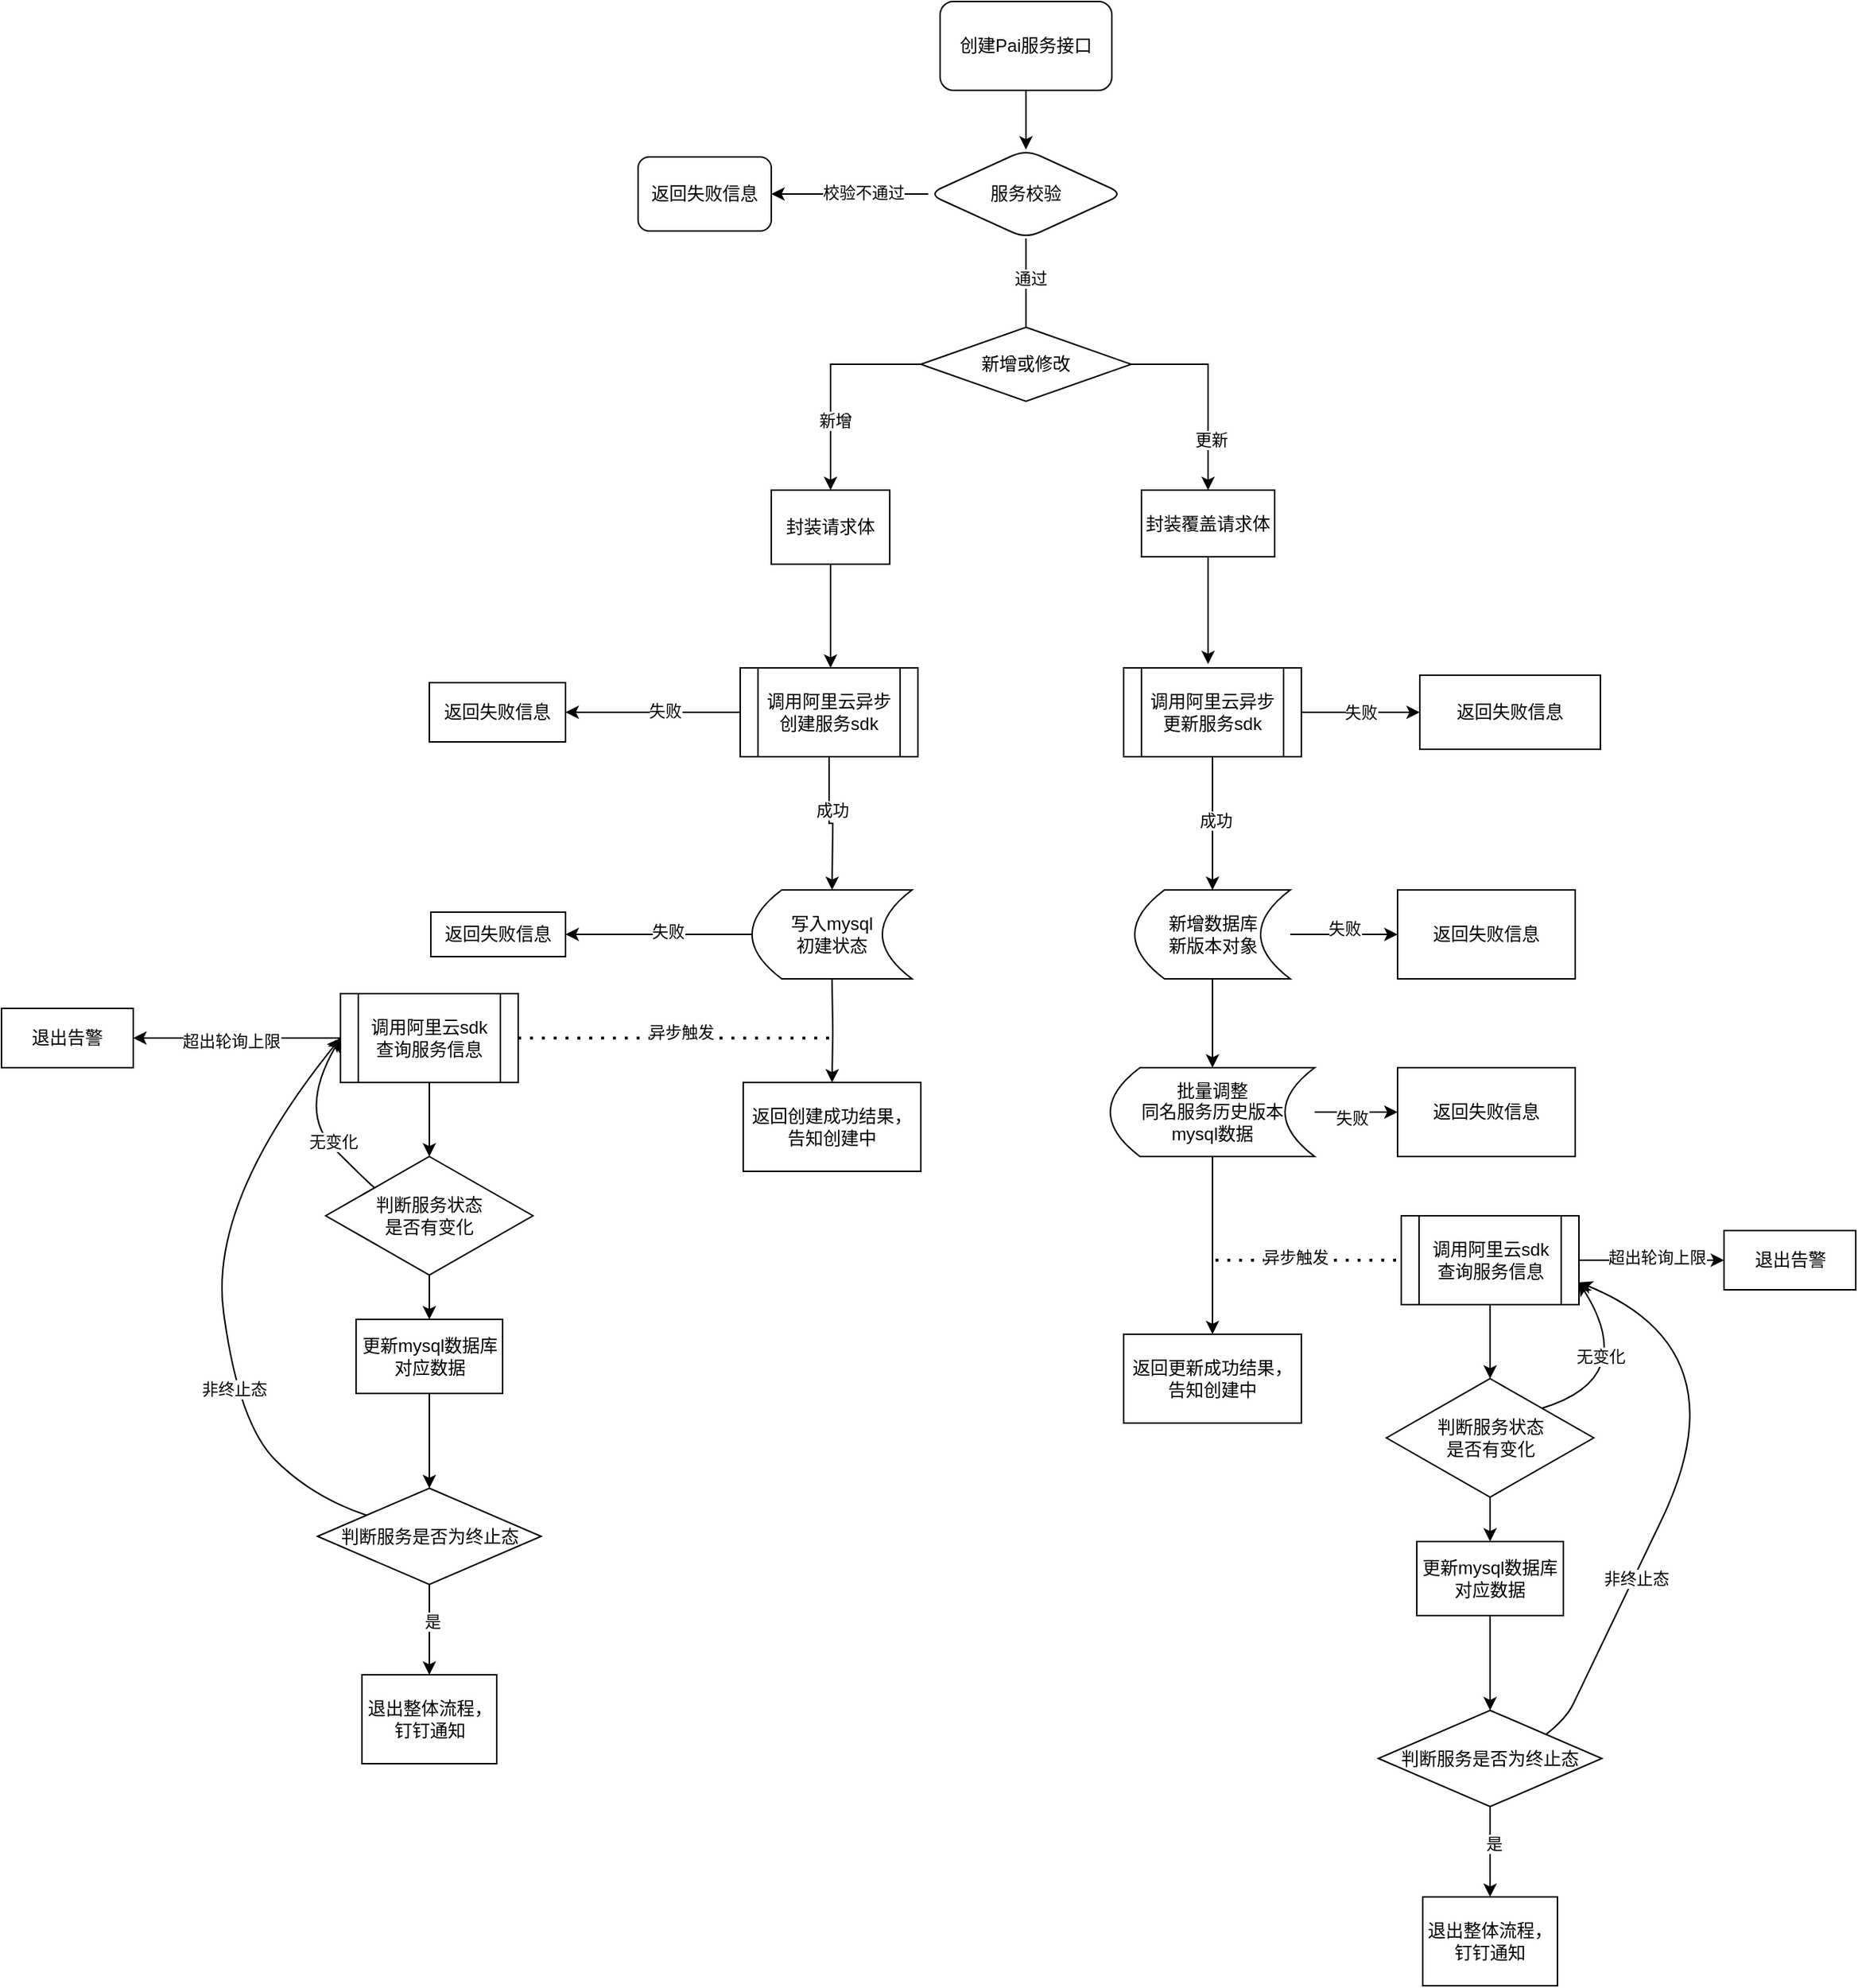<mxfile version="24.7.7">
  <diagram name="第 1 页" id="3D8wCCYfvHKOLse7FX9S">
    <mxGraphModel dx="1853" dy="651" grid="1" gridSize="10" guides="1" tooltips="1" connect="1" arrows="1" fold="1" page="1" pageScale="1" pageWidth="827" pageHeight="1169" math="0" shadow="0">
      <root>
        <mxCell id="0" />
        <mxCell id="1" parent="0" />
        <mxCell id="6Ara_hWOSPcM3JgTyZOW-5" value="" style="edgeStyle=orthogonalEdgeStyle;rounded=0;orthogonalLoop=1;jettySize=auto;html=1;" parent="1" source="6Ara_hWOSPcM3JgTyZOW-1" target="6Ara_hWOSPcM3JgTyZOW-4" edge="1">
          <mxGeometry relative="1" as="geometry" />
        </mxCell>
        <mxCell id="6Ara_hWOSPcM3JgTyZOW-1" value="创建Pai服务接口" style="rounded=1;whiteSpace=wrap;html=1;" parent="1" vertex="1">
          <mxGeometry x="294" y="100" width="116" height="60" as="geometry" />
        </mxCell>
        <mxCell id="6Ara_hWOSPcM3JgTyZOW-7" value="" style="edgeStyle=orthogonalEdgeStyle;rounded=0;orthogonalLoop=1;jettySize=auto;html=1;" parent="1" source="6Ara_hWOSPcM3JgTyZOW-4" target="6Ara_hWOSPcM3JgTyZOW-6" edge="1">
          <mxGeometry relative="1" as="geometry" />
        </mxCell>
        <mxCell id="6Ara_hWOSPcM3JgTyZOW-8" value="校验不通过" style="edgeLabel;html=1;align=center;verticalAlign=middle;resizable=0;points=[];" parent="6Ara_hWOSPcM3JgTyZOW-7" vertex="1" connectable="0">
          <mxGeometry x="-0.163" y="-1" relative="1" as="geometry">
            <mxPoint as="offset" />
          </mxGeometry>
        </mxCell>
        <mxCell id="6Ara_hWOSPcM3JgTyZOW-10" value="" style="edgeStyle=orthogonalEdgeStyle;rounded=0;orthogonalLoop=1;jettySize=auto;html=1;" parent="1" source="6Ara_hWOSPcM3JgTyZOW-4" edge="1">
          <mxGeometry relative="1" as="geometry">
            <mxPoint x="352" y="330" as="targetPoint" />
          </mxGeometry>
        </mxCell>
        <mxCell id="6Ara_hWOSPcM3JgTyZOW-11" value="通过" style="edgeLabel;html=1;align=center;verticalAlign=middle;resizable=0;points=[];" parent="6Ara_hWOSPcM3JgTyZOW-10" vertex="1" connectable="0">
          <mxGeometry x="-0.25" y="3" relative="1" as="geometry">
            <mxPoint as="offset" />
          </mxGeometry>
        </mxCell>
        <mxCell id="6Ara_hWOSPcM3JgTyZOW-4" value="服务校验" style="rhombus;whiteSpace=wrap;html=1;rounded=1;" parent="1" vertex="1">
          <mxGeometry x="286" y="200" width="132" height="60" as="geometry" />
        </mxCell>
        <mxCell id="6Ara_hWOSPcM3JgTyZOW-6" value="返回失败信息" style="whiteSpace=wrap;html=1;rounded=1;" parent="1" vertex="1">
          <mxGeometry x="90" y="205" width="90" height="50" as="geometry" />
        </mxCell>
        <mxCell id="6Ara_hWOSPcM3JgTyZOW-18" value="" style="edgeStyle=orthogonalEdgeStyle;rounded=0;orthogonalLoop=1;jettySize=auto;html=1;" parent="1" source="6Ara_hWOSPcM3JgTyZOW-16" target="6Ara_hWOSPcM3JgTyZOW-17" edge="1">
          <mxGeometry relative="1" as="geometry" />
        </mxCell>
        <mxCell id="6Ara_hWOSPcM3JgTyZOW-19" value="失败" style="edgeLabel;html=1;align=center;verticalAlign=middle;resizable=0;points=[];" parent="6Ara_hWOSPcM3JgTyZOW-18" vertex="1" connectable="0">
          <mxGeometry x="-0.125" y="-1" relative="1" as="geometry">
            <mxPoint as="offset" />
          </mxGeometry>
        </mxCell>
        <mxCell id="6Ara_hWOSPcM3JgTyZOW-44" value="" style="edgeStyle=orthogonalEdgeStyle;rounded=0;orthogonalLoop=1;jettySize=auto;html=1;" parent="1" source="6Ara_hWOSPcM3JgTyZOW-16" edge="1">
          <mxGeometry relative="1" as="geometry">
            <mxPoint x="221" y="700" as="targetPoint" />
          </mxGeometry>
        </mxCell>
        <mxCell id="Kd3mIDDI3rd_kEx0YePV-1" value="成功" style="edgeLabel;html=1;align=center;verticalAlign=middle;resizable=0;points=[];" parent="6Ara_hWOSPcM3JgTyZOW-44" vertex="1" connectable="0">
          <mxGeometry x="-0.233" y="2" relative="1" as="geometry">
            <mxPoint as="offset" />
          </mxGeometry>
        </mxCell>
        <mxCell id="6Ara_hWOSPcM3JgTyZOW-16" value="调用阿里云异步创建服务sdk" style="shape=process;whiteSpace=wrap;html=1;backgroundOutline=1;" parent="1" vertex="1">
          <mxGeometry x="159" y="550" width="120" height="60" as="geometry" />
        </mxCell>
        <mxCell id="6Ara_hWOSPcM3JgTyZOW-17" value="返回失败信息" style="whiteSpace=wrap;html=1;" parent="1" vertex="1">
          <mxGeometry x="-51" y="560" width="92" height="40" as="geometry" />
        </mxCell>
        <mxCell id="6Ara_hWOSPcM3JgTyZOW-43" value="返回创建成功结果，&lt;div&gt;告知创建中&lt;/div&gt;" style="rounded=0;whiteSpace=wrap;html=1;" parent="1" vertex="1">
          <mxGeometry x="161" y="830" width="120" height="60" as="geometry" />
        </mxCell>
        <mxCell id="6Ara_hWOSPcM3JgTyZOW-48" value="" style="edgeStyle=orthogonalEdgeStyle;rounded=0;orthogonalLoop=1;jettySize=auto;html=1;" parent="1" target="6Ara_hWOSPcM3JgTyZOW-43" edge="1">
          <mxGeometry relative="1" as="geometry">
            <mxPoint x="221" y="760" as="sourcePoint" />
          </mxGeometry>
        </mxCell>
        <mxCell id="DKTNX7auM6-XLl19KS3g-47" value="" style="edgeStyle=orthogonalEdgeStyle;rounded=0;orthogonalLoop=1;jettySize=auto;html=1;" edge="1" parent="1" source="Kd3mIDDI3rd_kEx0YePV-2" target="DKTNX7auM6-XLl19KS3g-46">
          <mxGeometry relative="1" as="geometry" />
        </mxCell>
        <mxCell id="DKTNX7auM6-XLl19KS3g-48" value="失败" style="edgeLabel;html=1;align=center;verticalAlign=middle;resizable=0;points=[];" vertex="1" connectable="0" parent="DKTNX7auM6-XLl19KS3g-47">
          <mxGeometry x="-0.095" y="-2" relative="1" as="geometry">
            <mxPoint as="offset" />
          </mxGeometry>
        </mxCell>
        <mxCell id="Kd3mIDDI3rd_kEx0YePV-2" value="写入mysql&lt;div&gt;初建状态&lt;/div&gt;" style="shape=dataStorage;whiteSpace=wrap;html=1;fixedSize=1;" parent="1" vertex="1">
          <mxGeometry x="167" y="700" width="108" height="60" as="geometry" />
        </mxCell>
        <mxCell id="Kd3mIDDI3rd_kEx0YePV-7" value="" style="edgeStyle=orthogonalEdgeStyle;rounded=0;orthogonalLoop=1;jettySize=auto;html=1;" parent="1" source="Kd3mIDDI3rd_kEx0YePV-4" target="Kd3mIDDI3rd_kEx0YePV-6" edge="1">
          <mxGeometry relative="1" as="geometry" />
        </mxCell>
        <mxCell id="DKTNX7auM6-XLl19KS3g-24" value="" style="edgeStyle=orthogonalEdgeStyle;rounded=0;orthogonalLoop=1;jettySize=auto;html=1;" edge="1" parent="1" source="Kd3mIDDI3rd_kEx0YePV-4" target="DKTNX7auM6-XLl19KS3g-23">
          <mxGeometry relative="1" as="geometry" />
        </mxCell>
        <mxCell id="DKTNX7auM6-XLl19KS3g-25" value="超出轮询上限" style="edgeLabel;html=1;align=center;verticalAlign=middle;resizable=0;points=[];" vertex="1" connectable="0" parent="DKTNX7auM6-XLl19KS3g-24">
          <mxGeometry x="0.067" y="2" relative="1" as="geometry">
            <mxPoint as="offset" />
          </mxGeometry>
        </mxCell>
        <mxCell id="Kd3mIDDI3rd_kEx0YePV-4" value="调用阿里云sdk&lt;div&gt;查询服务信息&lt;/div&gt;" style="shape=process;whiteSpace=wrap;html=1;backgroundOutline=1;" parent="1" vertex="1">
          <mxGeometry x="-111" y="770" width="120" height="60" as="geometry" />
        </mxCell>
        <mxCell id="Kd3mIDDI3rd_kEx0YePV-11" value="" style="edgeStyle=orthogonalEdgeStyle;rounded=0;orthogonalLoop=1;jettySize=auto;html=1;" parent="1" source="Kd3mIDDI3rd_kEx0YePV-6" edge="1" target="DKTNX7auM6-XLl19KS3g-12">
          <mxGeometry relative="1" as="geometry">
            <mxPoint x="-51" y="1040" as="targetPoint" />
          </mxGeometry>
        </mxCell>
        <mxCell id="Kd3mIDDI3rd_kEx0YePV-6" value="判断服务状态&lt;div&gt;是否有变化&lt;/div&gt;" style="rhombus;whiteSpace=wrap;html=1;" parent="1" vertex="1">
          <mxGeometry x="-121" y="880" width="140" height="80" as="geometry" />
        </mxCell>
        <mxCell id="DKTNX7auM6-XLl19KS3g-3" value="" style="edgeStyle=orthogonalEdgeStyle;rounded=0;orthogonalLoop=1;jettySize=auto;html=1;" edge="1" parent="1" source="DKTNX7auM6-XLl19KS3g-1" target="DKTNX7auM6-XLl19KS3g-2">
          <mxGeometry relative="1" as="geometry" />
        </mxCell>
        <mxCell id="DKTNX7auM6-XLl19KS3g-4" value="新增" style="edgeLabel;html=1;align=center;verticalAlign=middle;resizable=0;points=[];" vertex="1" connectable="0" parent="DKTNX7auM6-XLl19KS3g-3">
          <mxGeometry x="0.354" y="3" relative="1" as="geometry">
            <mxPoint as="offset" />
          </mxGeometry>
        </mxCell>
        <mxCell id="DKTNX7auM6-XLl19KS3g-27" value="" style="edgeStyle=orthogonalEdgeStyle;rounded=0;orthogonalLoop=1;jettySize=auto;html=1;" edge="1" parent="1" source="DKTNX7auM6-XLl19KS3g-1" target="DKTNX7auM6-XLl19KS3g-26">
          <mxGeometry relative="1" as="geometry" />
        </mxCell>
        <mxCell id="DKTNX7auM6-XLl19KS3g-29" value="更新" style="edgeLabel;html=1;align=center;verticalAlign=middle;resizable=0;points=[];" vertex="1" connectable="0" parent="DKTNX7auM6-XLl19KS3g-27">
          <mxGeometry x="0.497" y="2" relative="1" as="geometry">
            <mxPoint as="offset" />
          </mxGeometry>
        </mxCell>
        <mxCell id="DKTNX7auM6-XLl19KS3g-1" value="新增或修改" style="rhombus;whiteSpace=wrap;html=1;" vertex="1" parent="1">
          <mxGeometry x="281" y="320" width="142" height="50" as="geometry" />
        </mxCell>
        <mxCell id="DKTNX7auM6-XLl19KS3g-5" style="edgeStyle=orthogonalEdgeStyle;rounded=0;orthogonalLoop=1;jettySize=auto;html=1;" edge="1" parent="1" source="DKTNX7auM6-XLl19KS3g-2" target="6Ara_hWOSPcM3JgTyZOW-16">
          <mxGeometry relative="1" as="geometry">
            <mxPoint x="220" y="510" as="targetPoint" />
            <Array as="points">
              <mxPoint x="220" y="610" />
              <mxPoint x="220" y="610" />
            </Array>
          </mxGeometry>
        </mxCell>
        <mxCell id="DKTNX7auM6-XLl19KS3g-2" value="封装请求体" style="whiteSpace=wrap;html=1;" vertex="1" parent="1">
          <mxGeometry x="180" y="430" width="80" height="50" as="geometry" />
        </mxCell>
        <mxCell id="DKTNX7auM6-XLl19KS3g-6" value="" style="endArrow=none;dashed=1;html=1;dashPattern=1 3;strokeWidth=2;rounded=0;" edge="1" parent="1" source="Kd3mIDDI3rd_kEx0YePV-4">
          <mxGeometry width="50" height="50" relative="1" as="geometry">
            <mxPoint x="199" y="820" as="sourcePoint" />
            <mxPoint x="219" y="800" as="targetPoint" />
          </mxGeometry>
        </mxCell>
        <mxCell id="DKTNX7auM6-XLl19KS3g-7" value="异步触发" style="edgeLabel;html=1;align=center;verticalAlign=middle;resizable=0;points=[];" vertex="1" connectable="0" parent="DKTNX7auM6-XLl19KS3g-6">
          <mxGeometry x="0.048" y="4" relative="1" as="geometry">
            <mxPoint as="offset" />
          </mxGeometry>
        </mxCell>
        <mxCell id="DKTNX7auM6-XLl19KS3g-14" value="" style="edgeStyle=orthogonalEdgeStyle;rounded=0;orthogonalLoop=1;jettySize=auto;html=1;" edge="1" parent="1" source="DKTNX7auM6-XLl19KS3g-12" target="DKTNX7auM6-XLl19KS3g-13">
          <mxGeometry relative="1" as="geometry" />
        </mxCell>
        <mxCell id="DKTNX7auM6-XLl19KS3g-12" value="更新mysql数据库&lt;div&gt;对应数据&lt;/div&gt;" style="rounded=0;whiteSpace=wrap;html=1;" vertex="1" parent="1">
          <mxGeometry x="-100.5" y="990" width="99" height="50" as="geometry" />
        </mxCell>
        <mxCell id="DKTNX7auM6-XLl19KS3g-20" value="" style="edgeStyle=orthogonalEdgeStyle;rounded=0;orthogonalLoop=1;jettySize=auto;html=1;" edge="1" parent="1" source="DKTNX7auM6-XLl19KS3g-13" target="DKTNX7auM6-XLl19KS3g-22">
          <mxGeometry relative="1" as="geometry">
            <mxPoint x="-51" y="1220" as="targetPoint" />
          </mxGeometry>
        </mxCell>
        <mxCell id="DKTNX7auM6-XLl19KS3g-21" value="是" style="edgeLabel;html=1;align=center;verticalAlign=middle;resizable=0;points=[];" vertex="1" connectable="0" parent="DKTNX7auM6-XLl19KS3g-20">
          <mxGeometry x="-0.176" y="2" relative="1" as="geometry">
            <mxPoint as="offset" />
          </mxGeometry>
        </mxCell>
        <mxCell id="DKTNX7auM6-XLl19KS3g-13" value="判断服务是否为终止态" style="rhombus;whiteSpace=wrap;html=1;rounded=0;" vertex="1" parent="1">
          <mxGeometry x="-126.5" y="1104" width="151" height="65" as="geometry" />
        </mxCell>
        <mxCell id="DKTNX7auM6-XLl19KS3g-15" value="" style="curved=1;endArrow=classic;html=1;rounded=0;entryX=0;entryY=0.5;entryDx=0;entryDy=0;" edge="1" parent="1" source="Kd3mIDDI3rd_kEx0YePV-6" target="Kd3mIDDI3rd_kEx0YePV-4">
          <mxGeometry width="50" height="50" relative="1" as="geometry">
            <mxPoint x="-140" y="900" as="sourcePoint" />
            <mxPoint x="-90" y="850" as="targetPoint" />
            <Array as="points">
              <mxPoint x="-90" y="900" />
              <mxPoint x="-140" y="850" />
            </Array>
          </mxGeometry>
        </mxCell>
        <mxCell id="DKTNX7auM6-XLl19KS3g-17" value="无变化" style="edgeLabel;html=1;align=center;verticalAlign=middle;resizable=0;points=[];" vertex="1" connectable="0" parent="DKTNX7auM6-XLl19KS3g-15">
          <mxGeometry x="-0.359" y="-3" relative="1" as="geometry">
            <mxPoint as="offset" />
          </mxGeometry>
        </mxCell>
        <mxCell id="DKTNX7auM6-XLl19KS3g-16" value="" style="curved=1;endArrow=classic;html=1;rounded=0;entryX=0;entryY=0.5;entryDx=0;entryDy=0;" edge="1" parent="1" source="DKTNX7auM6-XLl19KS3g-13" target="Kd3mIDDI3rd_kEx0YePV-4">
          <mxGeometry width="50" height="50" relative="1" as="geometry">
            <mxPoint x="-180" y="1110" as="sourcePoint" />
            <mxPoint x="-130" y="1060" as="targetPoint" />
            <Array as="points">
              <mxPoint x="-130" y="1110" />
              <mxPoint x="-180" y="1060" />
              <mxPoint x="-200" y="910" />
            </Array>
          </mxGeometry>
        </mxCell>
        <mxCell id="DKTNX7auM6-XLl19KS3g-18" value="非终止态" style="edgeLabel;html=1;align=center;verticalAlign=middle;resizable=0;points=[];" vertex="1" connectable="0" parent="DKTNX7auM6-XLl19KS3g-16">
          <mxGeometry x="-0.341" relative="1" as="geometry">
            <mxPoint as="offset" />
          </mxGeometry>
        </mxCell>
        <mxCell id="DKTNX7auM6-XLl19KS3g-22" value="退出整体流程，&lt;div&gt;钉钉通知&lt;/div&gt;" style="rounded=0;whiteSpace=wrap;html=1;" vertex="1" parent="1">
          <mxGeometry x="-96.5" y="1230" width="91" height="60" as="geometry" />
        </mxCell>
        <mxCell id="DKTNX7auM6-XLl19KS3g-23" value="退出告警" style="whiteSpace=wrap;html=1;" vertex="1" parent="1">
          <mxGeometry x="-340" y="780" width="89" height="40" as="geometry" />
        </mxCell>
        <mxCell id="DKTNX7auM6-XLl19KS3g-31" value="" style="edgeStyle=orthogonalEdgeStyle;rounded=0;orthogonalLoop=1;jettySize=auto;html=1;" edge="1" parent="1" source="DKTNX7auM6-XLl19KS3g-26">
          <mxGeometry relative="1" as="geometry">
            <mxPoint x="475" y="547.5" as="targetPoint" />
          </mxGeometry>
        </mxCell>
        <mxCell id="DKTNX7auM6-XLl19KS3g-26" value="封装覆盖请求体" style="whiteSpace=wrap;html=1;" vertex="1" parent="1">
          <mxGeometry x="430" y="430" width="90" height="45" as="geometry" />
        </mxCell>
        <mxCell id="DKTNX7auM6-XLl19KS3g-34" value="失败" style="edgeStyle=orthogonalEdgeStyle;rounded=0;orthogonalLoop=1;jettySize=auto;html=1;" edge="1" parent="1" source="DKTNX7auM6-XLl19KS3g-32" target="DKTNX7auM6-XLl19KS3g-33">
          <mxGeometry relative="1" as="geometry" />
        </mxCell>
        <mxCell id="DKTNX7auM6-XLl19KS3g-36" value="" style="edgeStyle=orthogonalEdgeStyle;rounded=0;orthogonalLoop=1;jettySize=auto;html=1;" edge="1" parent="1" source="DKTNX7auM6-XLl19KS3g-32" target="DKTNX7auM6-XLl19KS3g-35">
          <mxGeometry relative="1" as="geometry" />
        </mxCell>
        <mxCell id="DKTNX7auM6-XLl19KS3g-37" value="成功" style="edgeLabel;html=1;align=center;verticalAlign=middle;resizable=0;points=[];" vertex="1" connectable="0" parent="DKTNX7auM6-XLl19KS3g-36">
          <mxGeometry x="-0.044" y="2" relative="1" as="geometry">
            <mxPoint as="offset" />
          </mxGeometry>
        </mxCell>
        <mxCell id="DKTNX7auM6-XLl19KS3g-32" value="调用阿里云异步更新服务sdk" style="shape=process;whiteSpace=wrap;html=1;backgroundOutline=1;" vertex="1" parent="1">
          <mxGeometry x="418" y="550" width="120" height="60" as="geometry" />
        </mxCell>
        <mxCell id="DKTNX7auM6-XLl19KS3g-33" value="返回失败信息" style="whiteSpace=wrap;html=1;" vertex="1" parent="1">
          <mxGeometry x="618" y="555" width="122" height="50" as="geometry" />
        </mxCell>
        <mxCell id="DKTNX7auM6-XLl19KS3g-39" value="" style="edgeStyle=orthogonalEdgeStyle;rounded=0;orthogonalLoop=1;jettySize=auto;html=1;" edge="1" parent="1" source="DKTNX7auM6-XLl19KS3g-35" target="DKTNX7auM6-XLl19KS3g-38">
          <mxGeometry relative="1" as="geometry" />
        </mxCell>
        <mxCell id="DKTNX7auM6-XLl19KS3g-40" value="失败" style="edgeLabel;html=1;align=center;verticalAlign=middle;resizable=0;points=[];" vertex="1" connectable="0" parent="DKTNX7auM6-XLl19KS3g-39">
          <mxGeometry x="0.007" y="4" relative="1" as="geometry">
            <mxPoint as="offset" />
          </mxGeometry>
        </mxCell>
        <mxCell id="DKTNX7auM6-XLl19KS3g-42" value="" style="edgeStyle=orthogonalEdgeStyle;rounded=0;orthogonalLoop=1;jettySize=auto;html=1;" edge="1" parent="1" source="DKTNX7auM6-XLl19KS3g-35" target="DKTNX7auM6-XLl19KS3g-41">
          <mxGeometry relative="1" as="geometry" />
        </mxCell>
        <mxCell id="DKTNX7auM6-XLl19KS3g-35" value="新增数据库&lt;div&gt;新版本对象&lt;/div&gt;" style="shape=dataStorage;whiteSpace=wrap;html=1;fixedSize=1;" vertex="1" parent="1">
          <mxGeometry x="425.5" y="700" width="105" height="60" as="geometry" />
        </mxCell>
        <mxCell id="DKTNX7auM6-XLl19KS3g-38" value="返回失败信息" style="whiteSpace=wrap;html=1;" vertex="1" parent="1">
          <mxGeometry x="603" y="700" width="120" height="60" as="geometry" />
        </mxCell>
        <mxCell id="DKTNX7auM6-XLl19KS3g-44" value="" style="edgeStyle=orthogonalEdgeStyle;rounded=0;orthogonalLoop=1;jettySize=auto;html=1;" edge="1" parent="1" source="DKTNX7auM6-XLl19KS3g-41" target="DKTNX7auM6-XLl19KS3g-43">
          <mxGeometry relative="1" as="geometry" />
        </mxCell>
        <mxCell id="DKTNX7auM6-XLl19KS3g-45" value="失败" style="edgeLabel;html=1;align=center;verticalAlign=middle;resizable=0;points=[];" vertex="1" connectable="0" parent="DKTNX7auM6-XLl19KS3g-44">
          <mxGeometry x="-0.107" y="-4" relative="1" as="geometry">
            <mxPoint as="offset" />
          </mxGeometry>
        </mxCell>
        <mxCell id="DKTNX7auM6-XLl19KS3g-50" value="" style="edgeStyle=orthogonalEdgeStyle;rounded=0;orthogonalLoop=1;jettySize=auto;html=1;" edge="1" parent="1" source="DKTNX7auM6-XLl19KS3g-41" target="DKTNX7auM6-XLl19KS3g-49">
          <mxGeometry relative="1" as="geometry" />
        </mxCell>
        <mxCell id="DKTNX7auM6-XLl19KS3g-41" value="批量调整&lt;div&gt;同名服务历史版本&lt;/div&gt;&lt;div&gt;mysql数据&lt;/div&gt;" style="shape=dataStorage;whiteSpace=wrap;html=1;fixedSize=1;" vertex="1" parent="1">
          <mxGeometry x="409" y="820" width="138" height="60" as="geometry" />
        </mxCell>
        <mxCell id="DKTNX7auM6-XLl19KS3g-43" value="返回失败信息" style="whiteSpace=wrap;html=1;" vertex="1" parent="1">
          <mxGeometry x="603" y="820" width="120" height="60" as="geometry" />
        </mxCell>
        <mxCell id="DKTNX7auM6-XLl19KS3g-46" value="返回失败信息" style="whiteSpace=wrap;html=1;" vertex="1" parent="1">
          <mxGeometry x="-50" y="715" width="91" height="30" as="geometry" />
        </mxCell>
        <mxCell id="DKTNX7auM6-XLl19KS3g-49" value="返回更新成功结果，&lt;div&gt;告知创建中&lt;/div&gt;" style="whiteSpace=wrap;html=1;" vertex="1" parent="1">
          <mxGeometry x="418" y="1000" width="120" height="60" as="geometry" />
        </mxCell>
        <mxCell id="DKTNX7auM6-XLl19KS3g-51" value="" style="endArrow=none;dashed=1;html=1;dashPattern=1 3;strokeWidth=2;rounded=0;" edge="1" parent="1">
          <mxGeometry width="50" height="50" relative="1" as="geometry">
            <mxPoint x="480" y="950" as="sourcePoint" />
            <mxPoint x="603" y="950" as="targetPoint" />
          </mxGeometry>
        </mxCell>
        <mxCell id="DKTNX7auM6-XLl19KS3g-53" value="异步触发" style="edgeLabel;html=1;align=center;verticalAlign=middle;resizable=0;points=[];" vertex="1" connectable="0" parent="DKTNX7auM6-XLl19KS3g-51">
          <mxGeometry x="-0.122" y="2" relative="1" as="geometry">
            <mxPoint as="offset" />
          </mxGeometry>
        </mxCell>
        <mxCell id="DKTNX7auM6-XLl19KS3g-76" value="" style="edgeStyle=orthogonalEdgeStyle;rounded=0;orthogonalLoop=1;jettySize=auto;html=1;" edge="1" parent="1" source="DKTNX7auM6-XLl19KS3g-79" target="DKTNX7auM6-XLl19KS3g-81">
          <mxGeometry relative="1" as="geometry" />
        </mxCell>
        <mxCell id="DKTNX7auM6-XLl19KS3g-77" value="" style="edgeStyle=orthogonalEdgeStyle;rounded=0;orthogonalLoop=1;jettySize=auto;html=1;" edge="1" parent="1" source="DKTNX7auM6-XLl19KS3g-79" target="DKTNX7auM6-XLl19KS3g-88">
          <mxGeometry relative="1" as="geometry" />
        </mxCell>
        <mxCell id="DKTNX7auM6-XLl19KS3g-78" value="超出轮询上限" style="edgeLabel;html=1;align=center;verticalAlign=middle;resizable=0;points=[];" vertex="1" connectable="0" parent="DKTNX7auM6-XLl19KS3g-77">
          <mxGeometry x="0.067" y="2" relative="1" as="geometry">
            <mxPoint as="offset" />
          </mxGeometry>
        </mxCell>
        <mxCell id="DKTNX7auM6-XLl19KS3g-79" value="调用阿里云sdk&lt;div&gt;查询服务信息&lt;/div&gt;" style="shape=process;whiteSpace=wrap;html=1;backgroundOutline=1;" vertex="1" parent="1">
          <mxGeometry x="605.5" y="920" width="120" height="60" as="geometry" />
        </mxCell>
        <mxCell id="DKTNX7auM6-XLl19KS3g-80" value="" style="edgeStyle=orthogonalEdgeStyle;rounded=0;orthogonalLoop=1;jettySize=auto;html=1;" edge="1" parent="1" source="DKTNX7auM6-XLl19KS3g-81" target="DKTNX7auM6-XLl19KS3g-83">
          <mxGeometry relative="1" as="geometry">
            <mxPoint x="665.5" y="1190" as="targetPoint" />
          </mxGeometry>
        </mxCell>
        <mxCell id="DKTNX7auM6-XLl19KS3g-81" value="判断服务状态&lt;div&gt;是否有变化&lt;/div&gt;" style="rhombus;whiteSpace=wrap;html=1;" vertex="1" parent="1">
          <mxGeometry x="595.5" y="1030" width="140" height="80" as="geometry" />
        </mxCell>
        <mxCell id="DKTNX7auM6-XLl19KS3g-82" value="" style="edgeStyle=orthogonalEdgeStyle;rounded=0;orthogonalLoop=1;jettySize=auto;html=1;" edge="1" parent="1" source="DKTNX7auM6-XLl19KS3g-83" target="DKTNX7auM6-XLl19KS3g-86">
          <mxGeometry relative="1" as="geometry" />
        </mxCell>
        <mxCell id="DKTNX7auM6-XLl19KS3g-83" value="更新mysql数据库&lt;div&gt;对应数据&lt;/div&gt;" style="rounded=0;whiteSpace=wrap;html=1;" vertex="1" parent="1">
          <mxGeometry x="616" y="1140" width="99" height="50" as="geometry" />
        </mxCell>
        <mxCell id="DKTNX7auM6-XLl19KS3g-84" value="" style="edgeStyle=orthogonalEdgeStyle;rounded=0;orthogonalLoop=1;jettySize=auto;html=1;" edge="1" parent="1" source="DKTNX7auM6-XLl19KS3g-86" target="DKTNX7auM6-XLl19KS3g-87">
          <mxGeometry relative="1" as="geometry">
            <mxPoint x="665.5" y="1370" as="targetPoint" />
          </mxGeometry>
        </mxCell>
        <mxCell id="DKTNX7auM6-XLl19KS3g-85" value="是" style="edgeLabel;html=1;align=center;verticalAlign=middle;resizable=0;points=[];" vertex="1" connectable="0" parent="DKTNX7auM6-XLl19KS3g-84">
          <mxGeometry x="-0.176" y="2" relative="1" as="geometry">
            <mxPoint as="offset" />
          </mxGeometry>
        </mxCell>
        <mxCell id="DKTNX7auM6-XLl19KS3g-86" value="判断服务是否为终止态" style="rhombus;whiteSpace=wrap;html=1;rounded=0;" vertex="1" parent="1">
          <mxGeometry x="590" y="1254" width="151" height="65" as="geometry" />
        </mxCell>
        <mxCell id="DKTNX7auM6-XLl19KS3g-87" value="退出整体流程，&lt;div&gt;钉钉通知&lt;/div&gt;" style="rounded=0;whiteSpace=wrap;html=1;" vertex="1" parent="1">
          <mxGeometry x="620" y="1380" width="91" height="60" as="geometry" />
        </mxCell>
        <mxCell id="DKTNX7auM6-XLl19KS3g-88" value="退出告警" style="whiteSpace=wrap;html=1;" vertex="1" parent="1">
          <mxGeometry x="823.5" y="930" width="89" height="40" as="geometry" />
        </mxCell>
        <mxCell id="DKTNX7auM6-XLl19KS3g-89" value="" style="curved=1;endArrow=classic;html=1;rounded=0;exitX=1;exitY=0;exitDx=0;exitDy=0;entryX=1;entryY=0.75;entryDx=0;entryDy=0;" edge="1" parent="1" source="DKTNX7auM6-XLl19KS3g-81" target="DKTNX7auM6-XLl19KS3g-79">
          <mxGeometry width="50" height="50" relative="1" as="geometry">
            <mxPoint x="766.5" y="1080" as="sourcePoint" />
            <mxPoint x="816.5" y="1030" as="targetPoint" />
            <Array as="points">
              <mxPoint x="766.5" y="1030" />
            </Array>
          </mxGeometry>
        </mxCell>
        <mxCell id="DKTNX7auM6-XLl19KS3g-90" value="无变化" style="edgeLabel;html=1;align=center;verticalAlign=middle;resizable=0;points=[];" vertex="1" connectable="0" parent="DKTNX7auM6-XLl19KS3g-89">
          <mxGeometry x="0.318" y="15" relative="1" as="geometry">
            <mxPoint as="offset" />
          </mxGeometry>
        </mxCell>
        <mxCell id="DKTNX7auM6-XLl19KS3g-91" value="" style="curved=1;endArrow=classic;html=1;rounded=0;exitX=1;exitY=0;exitDx=0;exitDy=0;entryX=1;entryY=0.75;entryDx=0;entryDy=0;" edge="1" parent="1" source="DKTNX7auM6-XLl19KS3g-86" target="DKTNX7auM6-XLl19KS3g-79">
          <mxGeometry width="50" height="50" relative="1" as="geometry">
            <mxPoint x="726.5" y="1290" as="sourcePoint" />
            <mxPoint x="736.5" y="1010" as="targetPoint" />
            <Array as="points">
              <mxPoint x="716.5" y="1260" />
              <mxPoint x="726.5" y="1240" />
              <mxPoint x="836.5" y="1010" />
            </Array>
          </mxGeometry>
        </mxCell>
        <mxCell id="DKTNX7auM6-XLl19KS3g-92" value="非终止态" style="edgeLabel;html=1;align=center;verticalAlign=middle;resizable=0;points=[];" vertex="1" connectable="0" parent="DKTNX7auM6-XLl19KS3g-91">
          <mxGeometry x="-0.407" y="-1" relative="1" as="geometry">
            <mxPoint as="offset" />
          </mxGeometry>
        </mxCell>
      </root>
    </mxGraphModel>
  </diagram>
</mxfile>
